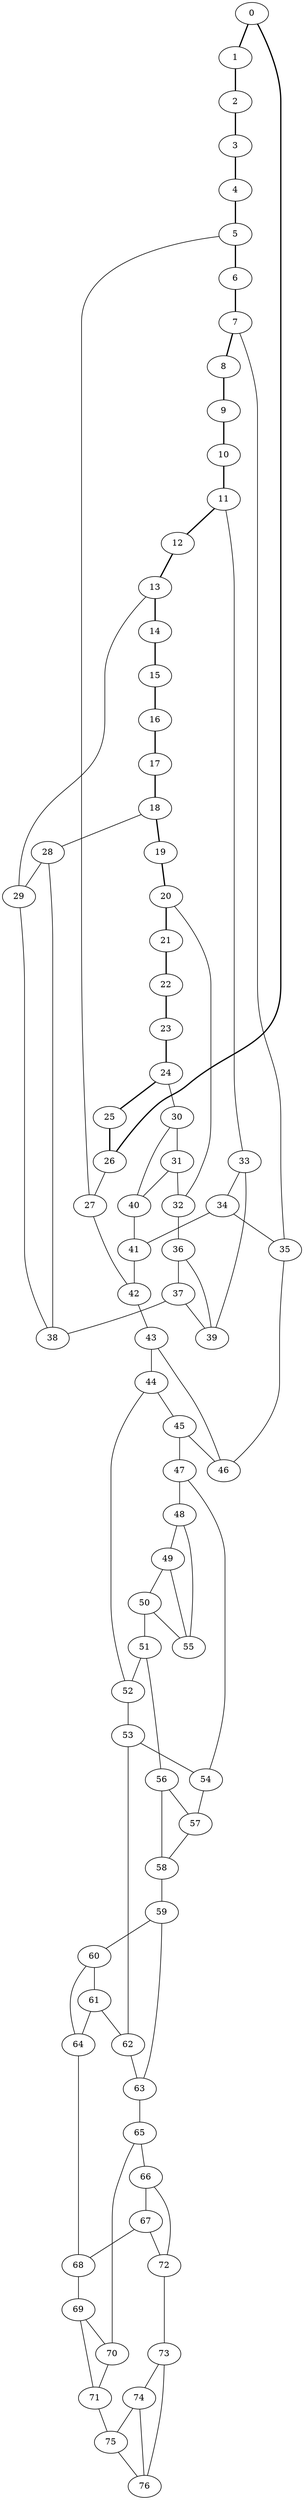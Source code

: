 //Inside of this graph isn't 3-connected
graph G {
0 [ pos = " 16.00,0.00!" ];
0 -- 1[style=bold];
0 -- 26[style=bold];
1 [ pos = " 15.57,3.69!" ];
1 -- 2[style=bold];
2 [ pos = " 14.30,7.18!" ];
2 -- 3[style=bold];
3 [ pos = " 12.26,10.28!" ];
3 -- 4[style=bold];
4 [ pos = " 9.55,12.83!" ];
4 -- 5[style=bold];
5 [ pos = " 6.34,14.69!" ];
5 -- 6[style=bold];
5 -- 27;
6 [ pos = " 2.78,15.76!" ];
6 -- 7[style=bold];
7 [ pos = " -0.93,15.97!" ];
7 -- 8[style=bold];
7 -- 35;
8 [ pos = " -4.59,15.33!" ];
8 -- 9[style=bold];
9 [ pos = " -8.00,13.86!" ];
9 -- 10[style=bold];
10 [ pos = " -10.98,11.64!" ];
10 -- 11[style=bold];
11 [ pos = " -13.37,8.79!" ];
11 -- 12[style=bold];
11 -- 33;
12 [ pos = " -15.04,5.47!" ];
12 -- 13[style=bold];
13 [ pos = " -15.89,1.86!" ];
13 -- 14[style=bold];
13 -- 29;
14 [ pos = " -15.89,-1.86!" ];
14 -- 15[style=bold];
15 [ pos = " -15.04,-5.47!" ];
15 -- 16[style=bold];
16 [ pos = " -13.37,-8.79!" ];
16 -- 17[style=bold];
17 [ pos = " -10.98,-11.64!" ];
17 -- 18[style=bold];
18 [ pos = " -8.00,-13.86!" ];
18 -- 19[style=bold];
18 -- 28;
19 [ pos = " -4.59,-15.33!" ];
19 -- 20[style=bold];
20 [ pos = " -0.93,-15.97!" ];
20 -- 21[style=bold];
20 -- 32;
21 [ pos = " 2.78,-15.76!" ];
21 -- 22[style=bold];
22 [ pos = " 6.34,-14.69!" ];
22 -- 23[style=bold];
23 [ pos = " 9.55,-12.83!" ];
23 -- 24[style=bold];
24 [ pos = " 12.26,-10.28!" ];
24 -- 25[style=bold];
24 -- 30;
25 [ pos = " 14.30,-7.18!" ];
25 -- 26[style=bold];
26 [ pos = " 15.57,-3.69!" ];
26 -- 27;
27 -- 42;
28 -- 29;
28 -- 38;
29 -- 38;
30 -- 31;
30 -- 40;
31 -- 32;
31 -- 40;
32 -- 36;
33 -- 34;
33 -- 39;
34 -- 35;
34 -- 41;
35 -- 46;
36 -- 37;
36 -- 39;
37 -- 38;
37 -- 39;
40 -- 41;
41 -- 42;
42 -- 43;
43 -- 44;
43 -- 46;
44 -- 45;
44 -- 52;
45 -- 46;
45 -- 47;
47 -- 48;
47 -- 54;
48 -- 49;
48 -- 55;
49 -- 50;
49 -- 55;
50 -- 51;
50 -- 55;
51 -- 52;
51 -- 56;
52 -- 53;
53 -- 54;
53 -- 62;
54 -- 57;
56 -- 57;
56 -- 58;
57 -- 58;
58 -- 59;
59 -- 60;
59 -- 63;
60 -- 61;
60 -- 64;
61 -- 62;
61 -- 64;
62 -- 63;
63 -- 65;
64 -- 68;
65 -- 66;
65 -- 70;
66 -- 67;
66 -- 72;
67 -- 68;
67 -- 72;
68 -- 69;
69 -- 70;
69 -- 71;
70 -- 71;
71 -- 75;
72 -- 73;
73 -- 74;
73 -- 76;
74 -- 75;
74 -- 76;
75 -- 76;
}
